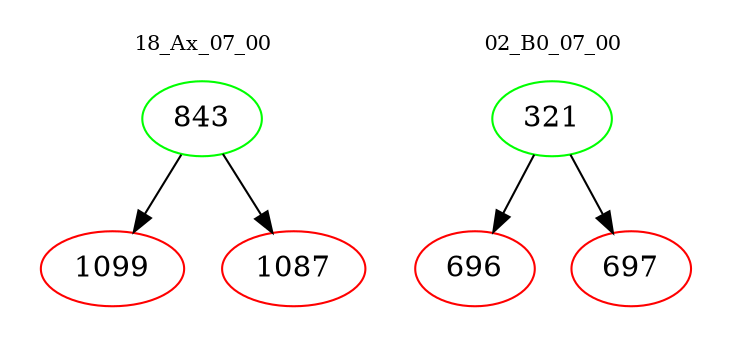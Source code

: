 digraph{
subgraph cluster_0 {
color = white
label = "18_Ax_07_00";
fontsize=10;
T0_843 [label="843", color="green"]
T0_843 -> T0_1099 [color="black"]
T0_1099 [label="1099", color="red"]
T0_843 -> T0_1087 [color="black"]
T0_1087 [label="1087", color="red"]
}
subgraph cluster_1 {
color = white
label = "02_B0_07_00";
fontsize=10;
T1_321 [label="321", color="green"]
T1_321 -> T1_696 [color="black"]
T1_696 [label="696", color="red"]
T1_321 -> T1_697 [color="black"]
T1_697 [label="697", color="red"]
}
}
